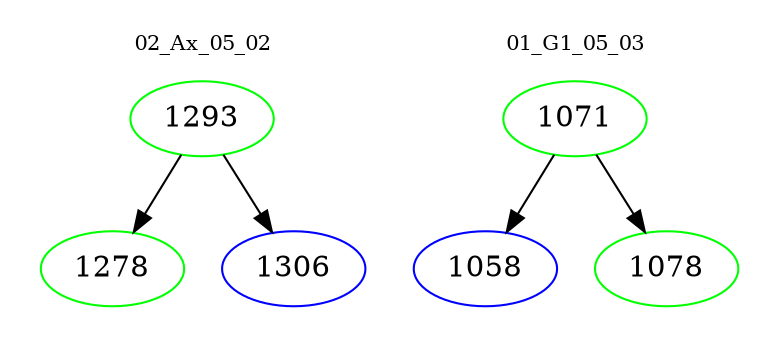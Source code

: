 digraph{
subgraph cluster_0 {
color = white
label = "02_Ax_05_02";
fontsize=10;
T0_1293 [label="1293", color="green"]
T0_1293 -> T0_1278 [color="black"]
T0_1278 [label="1278", color="green"]
T0_1293 -> T0_1306 [color="black"]
T0_1306 [label="1306", color="blue"]
}
subgraph cluster_1 {
color = white
label = "01_G1_05_03";
fontsize=10;
T1_1071 [label="1071", color="green"]
T1_1071 -> T1_1058 [color="black"]
T1_1058 [label="1058", color="blue"]
T1_1071 -> T1_1078 [color="black"]
T1_1078 [label="1078", color="green"]
}
}
